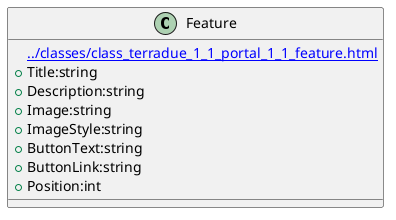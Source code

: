 @startuml
class Feature {
[[../classes/class_terradue_1_1_portal_1_1_feature.html]]
 +Title:string
 +Description:string
 +Image:string
 +ImageStyle:string
 +ButtonText:string
 +ButtonLink:string
 +Position:int
}
@enduml
